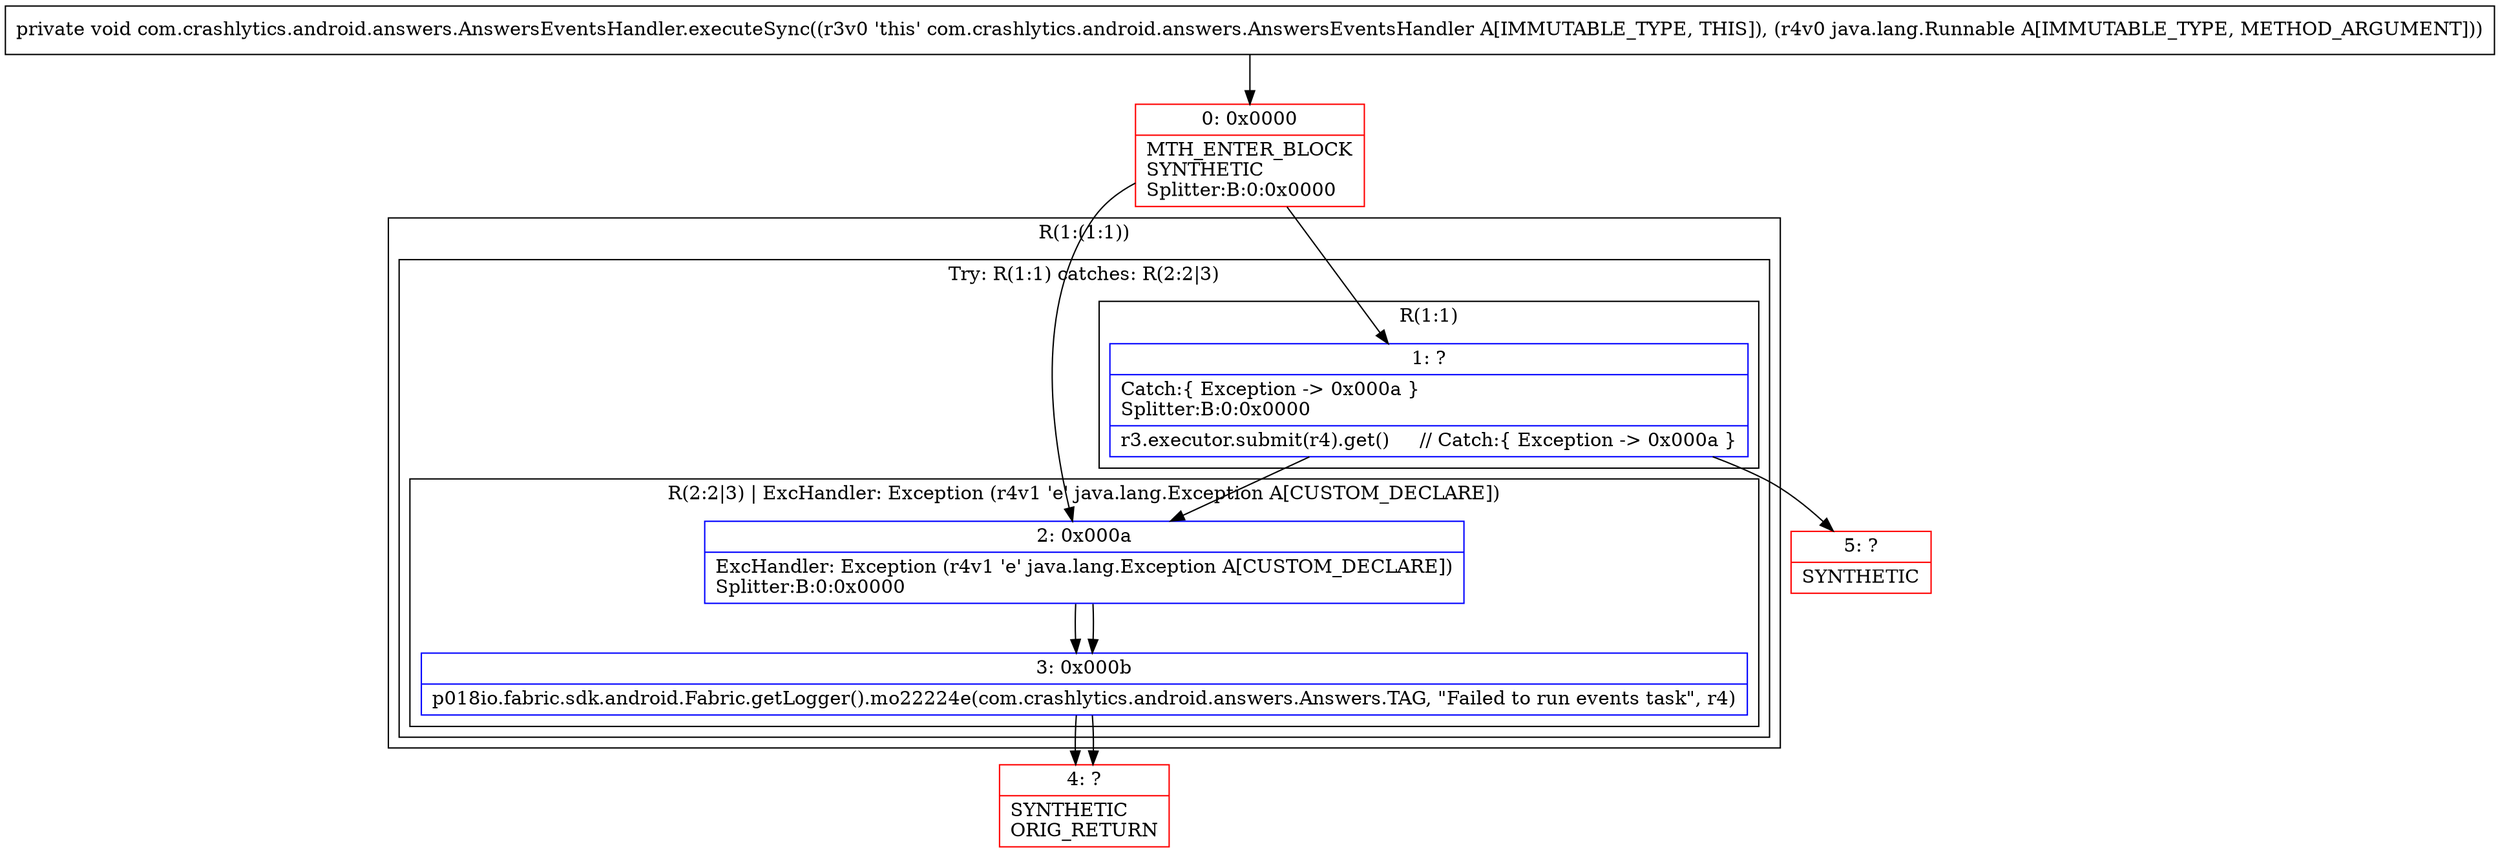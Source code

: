 digraph "CFG forcom.crashlytics.android.answers.AnswersEventsHandler.executeSync(Ljava\/lang\/Runnable;)V" {
subgraph cluster_Region_1768408327 {
label = "R(1:(1:1))";
node [shape=record,color=blue];
subgraph cluster_TryCatchRegion_2065292577 {
label = "Try: R(1:1) catches: R(2:2|3)";
node [shape=record,color=blue];
subgraph cluster_Region_1967715743 {
label = "R(1:1)";
node [shape=record,color=blue];
Node_1 [shape=record,label="{1\:\ ?|Catch:\{ Exception \-\> 0x000a \}\lSplitter:B:0:0x0000\l|r3.executor.submit(r4).get()     \/\/ Catch:\{ Exception \-\> 0x000a \}\l}"];
}
subgraph cluster_Region_917375103 {
label = "R(2:2|3) | ExcHandler: Exception (r4v1 'e' java.lang.Exception A[CUSTOM_DECLARE])\l";
node [shape=record,color=blue];
Node_2 [shape=record,label="{2\:\ 0x000a|ExcHandler: Exception (r4v1 'e' java.lang.Exception A[CUSTOM_DECLARE])\lSplitter:B:0:0x0000\l}"];
Node_3 [shape=record,label="{3\:\ 0x000b|p018io.fabric.sdk.android.Fabric.getLogger().mo22224e(com.crashlytics.android.answers.Answers.TAG, \"Failed to run events task\", r4)\l}"];
}
}
}
subgraph cluster_Region_917375103 {
label = "R(2:2|3) | ExcHandler: Exception (r4v1 'e' java.lang.Exception A[CUSTOM_DECLARE])\l";
node [shape=record,color=blue];
Node_2 [shape=record,label="{2\:\ 0x000a|ExcHandler: Exception (r4v1 'e' java.lang.Exception A[CUSTOM_DECLARE])\lSplitter:B:0:0x0000\l}"];
Node_3 [shape=record,label="{3\:\ 0x000b|p018io.fabric.sdk.android.Fabric.getLogger().mo22224e(com.crashlytics.android.answers.Answers.TAG, \"Failed to run events task\", r4)\l}"];
}
Node_0 [shape=record,color=red,label="{0\:\ 0x0000|MTH_ENTER_BLOCK\lSYNTHETIC\lSplitter:B:0:0x0000\l}"];
Node_4 [shape=record,color=red,label="{4\:\ ?|SYNTHETIC\lORIG_RETURN\l}"];
Node_5 [shape=record,color=red,label="{5\:\ ?|SYNTHETIC\l}"];
MethodNode[shape=record,label="{private void com.crashlytics.android.answers.AnswersEventsHandler.executeSync((r3v0 'this' com.crashlytics.android.answers.AnswersEventsHandler A[IMMUTABLE_TYPE, THIS]), (r4v0 java.lang.Runnable A[IMMUTABLE_TYPE, METHOD_ARGUMENT])) }"];
MethodNode -> Node_0;
Node_1 -> Node_2;
Node_1 -> Node_5;
Node_2 -> Node_3;
Node_3 -> Node_4;
Node_2 -> Node_3;
Node_3 -> Node_4;
Node_0 -> Node_1;
Node_0 -> Node_2;
}


